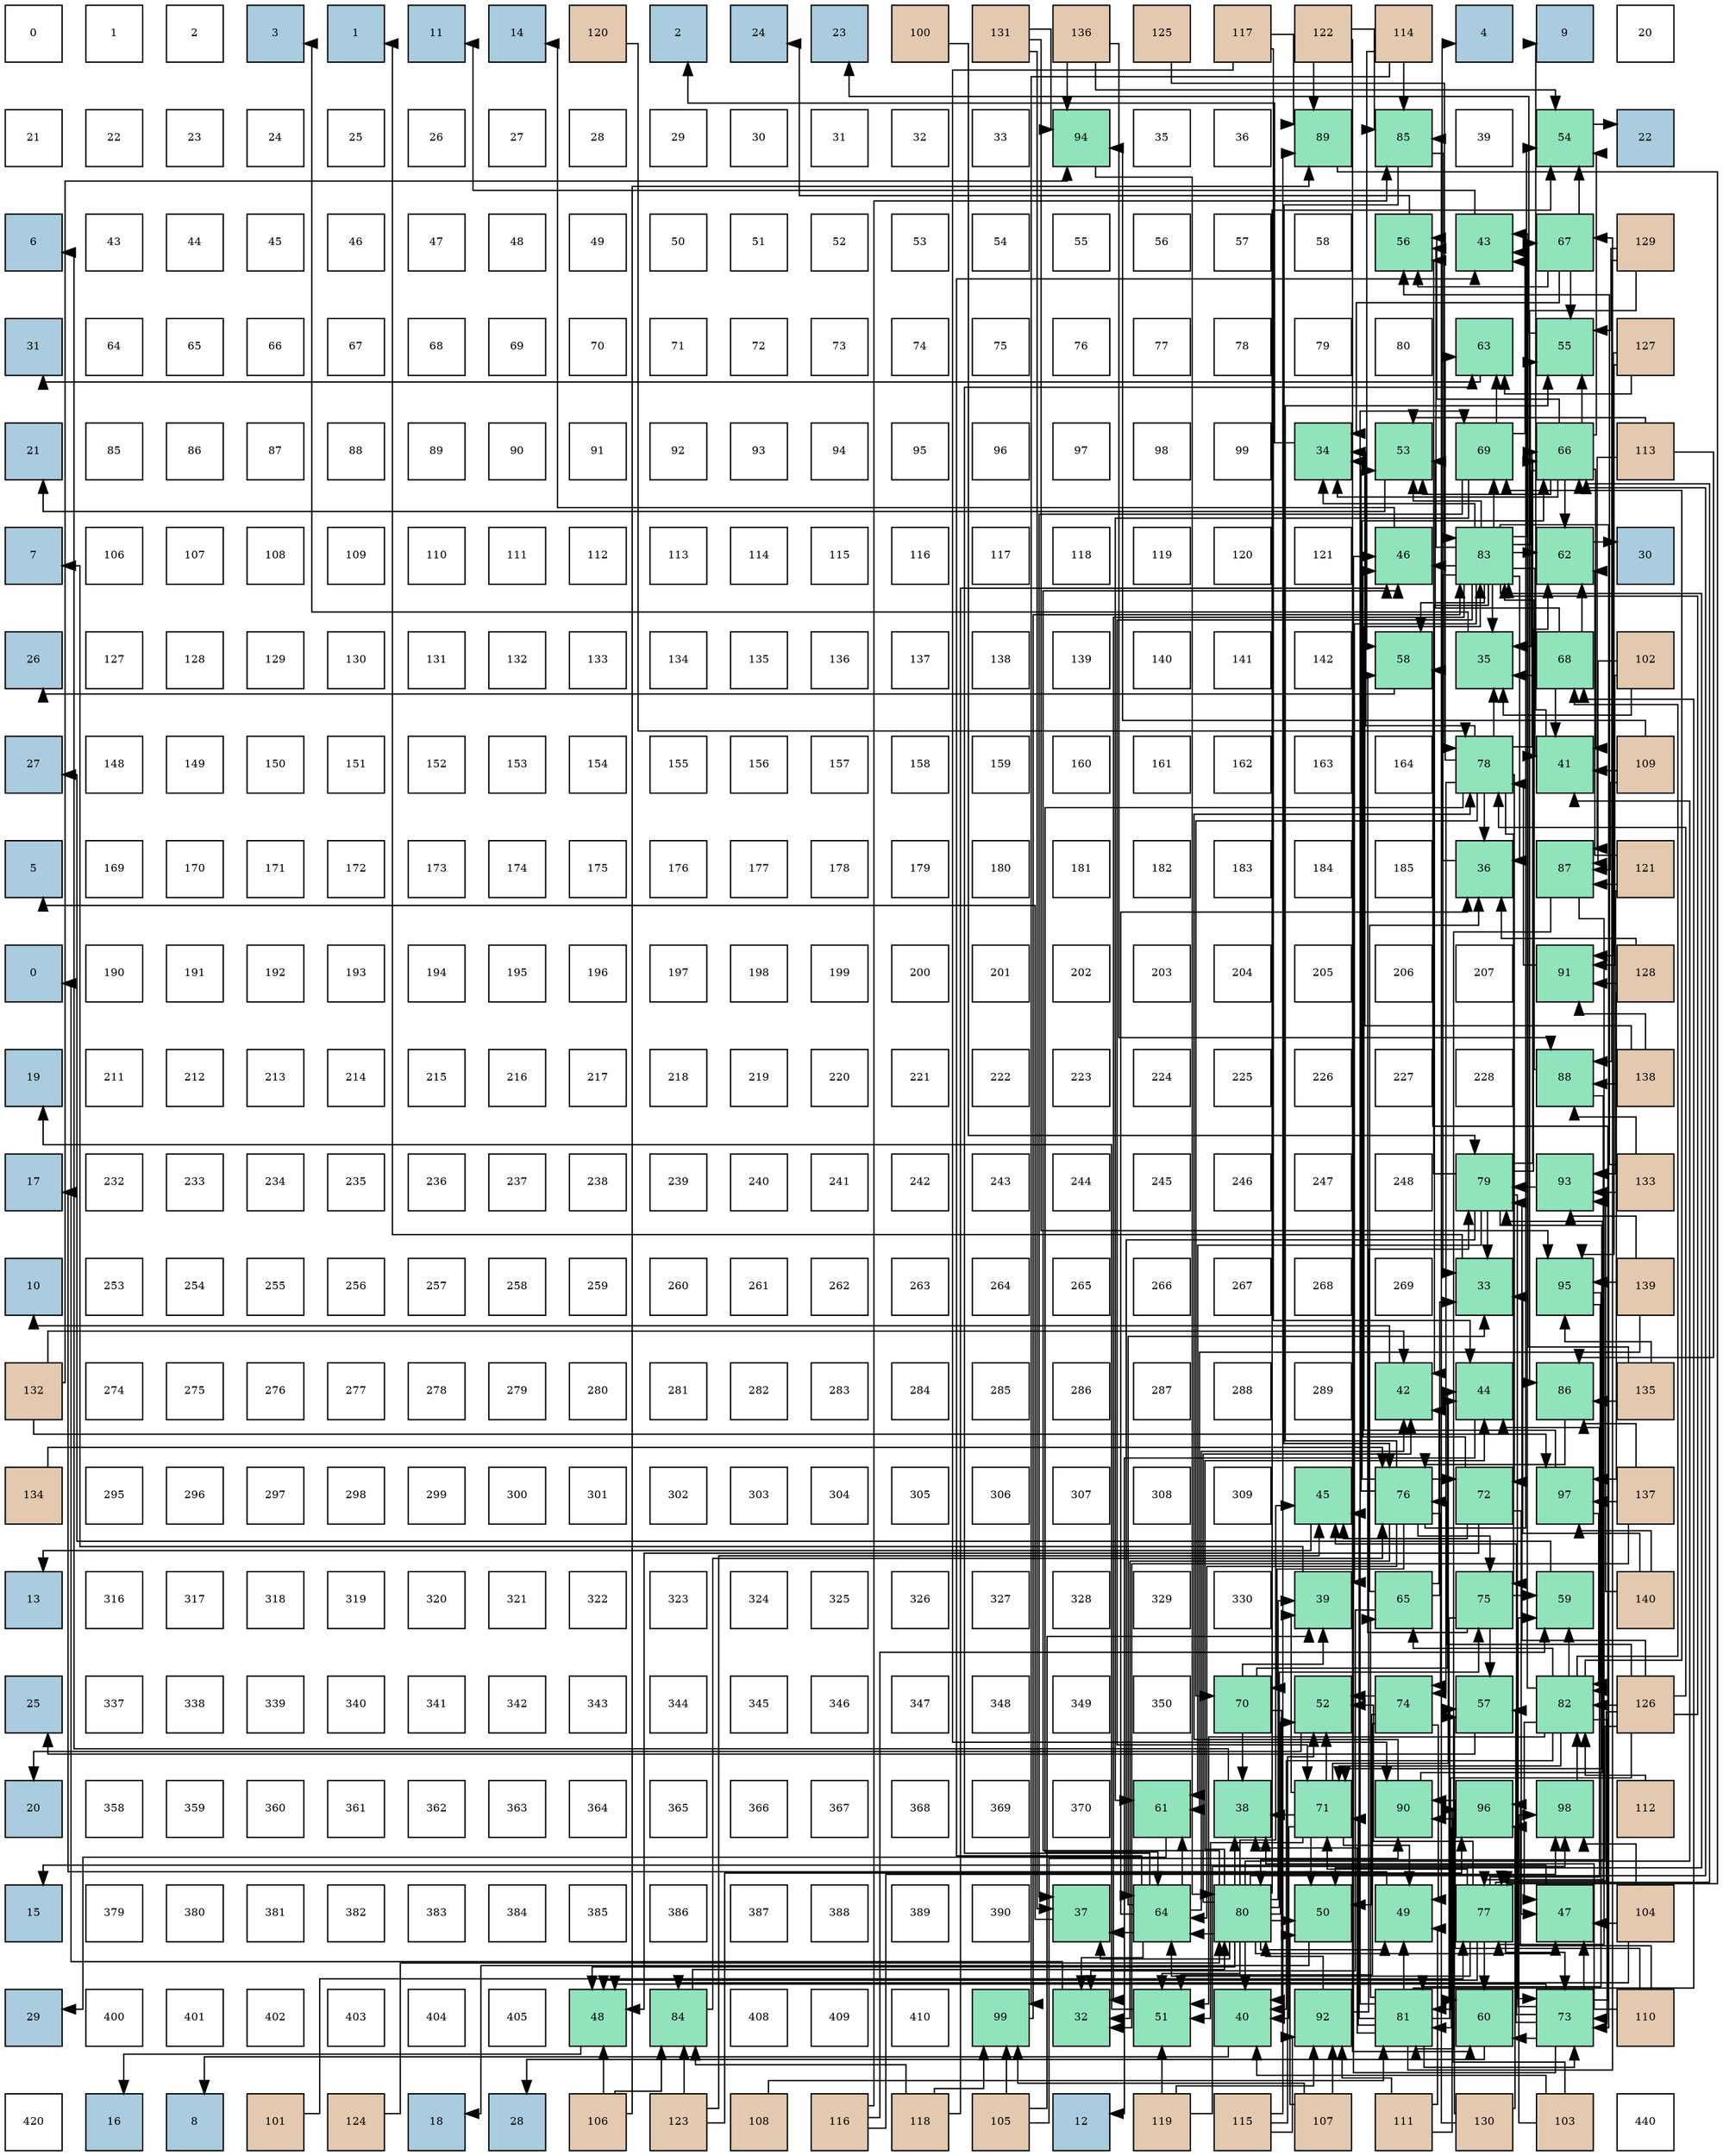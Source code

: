 digraph layout{
 rankdir=TB;
 splines=ortho;
 node [style=filled shape=square fixedsize=true width=0.6];
0[label="0", fontsize=8, fillcolor="#ffffff"];
1[label="1", fontsize=8, fillcolor="#ffffff"];
2[label="2", fontsize=8, fillcolor="#ffffff"];
3[label="3", fontsize=8, fillcolor="#a9ccde"];
4[label="1", fontsize=8, fillcolor="#a9ccde"];
5[label="11", fontsize=8, fillcolor="#a9ccde"];
6[label="14", fontsize=8, fillcolor="#a9ccde"];
7[label="120", fontsize=8, fillcolor="#e3c9af"];
8[label="2", fontsize=8, fillcolor="#a9ccde"];
9[label="24", fontsize=8, fillcolor="#a9ccde"];
10[label="23", fontsize=8, fillcolor="#a9ccde"];
11[label="100", fontsize=8, fillcolor="#e3c9af"];
12[label="131", fontsize=8, fillcolor="#e3c9af"];
13[label="136", fontsize=8, fillcolor="#e3c9af"];
14[label="125", fontsize=8, fillcolor="#e3c9af"];
15[label="117", fontsize=8, fillcolor="#e3c9af"];
16[label="122", fontsize=8, fillcolor="#e3c9af"];
17[label="114", fontsize=8, fillcolor="#e3c9af"];
18[label="4", fontsize=8, fillcolor="#a9ccde"];
19[label="9", fontsize=8, fillcolor="#a9ccde"];
20[label="20", fontsize=8, fillcolor="#ffffff"];
21[label="21", fontsize=8, fillcolor="#ffffff"];
22[label="22", fontsize=8, fillcolor="#ffffff"];
23[label="23", fontsize=8, fillcolor="#ffffff"];
24[label="24", fontsize=8, fillcolor="#ffffff"];
25[label="25", fontsize=8, fillcolor="#ffffff"];
26[label="26", fontsize=8, fillcolor="#ffffff"];
27[label="27", fontsize=8, fillcolor="#ffffff"];
28[label="28", fontsize=8, fillcolor="#ffffff"];
29[label="29", fontsize=8, fillcolor="#ffffff"];
30[label="30", fontsize=8, fillcolor="#ffffff"];
31[label="31", fontsize=8, fillcolor="#ffffff"];
32[label="32", fontsize=8, fillcolor="#ffffff"];
33[label="33", fontsize=8, fillcolor="#ffffff"];
34[label="94", fontsize=8, fillcolor="#91e3bb"];
35[label="35", fontsize=8, fillcolor="#ffffff"];
36[label="36", fontsize=8, fillcolor="#ffffff"];
37[label="89", fontsize=8, fillcolor="#91e3bb"];
38[label="85", fontsize=8, fillcolor="#91e3bb"];
39[label="39", fontsize=8, fillcolor="#ffffff"];
40[label="54", fontsize=8, fillcolor="#91e3bb"];
41[label="22", fontsize=8, fillcolor="#a9ccde"];
42[label="6", fontsize=8, fillcolor="#a9ccde"];
43[label="43", fontsize=8, fillcolor="#ffffff"];
44[label="44", fontsize=8, fillcolor="#ffffff"];
45[label="45", fontsize=8, fillcolor="#ffffff"];
46[label="46", fontsize=8, fillcolor="#ffffff"];
47[label="47", fontsize=8, fillcolor="#ffffff"];
48[label="48", fontsize=8, fillcolor="#ffffff"];
49[label="49", fontsize=8, fillcolor="#ffffff"];
50[label="50", fontsize=8, fillcolor="#ffffff"];
51[label="51", fontsize=8, fillcolor="#ffffff"];
52[label="52", fontsize=8, fillcolor="#ffffff"];
53[label="53", fontsize=8, fillcolor="#ffffff"];
54[label="54", fontsize=8, fillcolor="#ffffff"];
55[label="55", fontsize=8, fillcolor="#ffffff"];
56[label="56", fontsize=8, fillcolor="#ffffff"];
57[label="57", fontsize=8, fillcolor="#ffffff"];
58[label="58", fontsize=8, fillcolor="#ffffff"];
59[label="56", fontsize=8, fillcolor="#91e3bb"];
60[label="43", fontsize=8, fillcolor="#91e3bb"];
61[label="67", fontsize=8, fillcolor="#91e3bb"];
62[label="129", fontsize=8, fillcolor="#e3c9af"];
63[label="31", fontsize=8, fillcolor="#a9ccde"];
64[label="64", fontsize=8, fillcolor="#ffffff"];
65[label="65", fontsize=8, fillcolor="#ffffff"];
66[label="66", fontsize=8, fillcolor="#ffffff"];
67[label="67", fontsize=8, fillcolor="#ffffff"];
68[label="68", fontsize=8, fillcolor="#ffffff"];
69[label="69", fontsize=8, fillcolor="#ffffff"];
70[label="70", fontsize=8, fillcolor="#ffffff"];
71[label="71", fontsize=8, fillcolor="#ffffff"];
72[label="72", fontsize=8, fillcolor="#ffffff"];
73[label="73", fontsize=8, fillcolor="#ffffff"];
74[label="74", fontsize=8, fillcolor="#ffffff"];
75[label="75", fontsize=8, fillcolor="#ffffff"];
76[label="76", fontsize=8, fillcolor="#ffffff"];
77[label="77", fontsize=8, fillcolor="#ffffff"];
78[label="78", fontsize=8, fillcolor="#ffffff"];
79[label="79", fontsize=8, fillcolor="#ffffff"];
80[label="80", fontsize=8, fillcolor="#ffffff"];
81[label="63", fontsize=8, fillcolor="#91e3bb"];
82[label="55", fontsize=8, fillcolor="#91e3bb"];
83[label="127", fontsize=8, fillcolor="#e3c9af"];
84[label="21", fontsize=8, fillcolor="#a9ccde"];
85[label="85", fontsize=8, fillcolor="#ffffff"];
86[label="86", fontsize=8, fillcolor="#ffffff"];
87[label="87", fontsize=8, fillcolor="#ffffff"];
88[label="88", fontsize=8, fillcolor="#ffffff"];
89[label="89", fontsize=8, fillcolor="#ffffff"];
90[label="90", fontsize=8, fillcolor="#ffffff"];
91[label="91", fontsize=8, fillcolor="#ffffff"];
92[label="92", fontsize=8, fillcolor="#ffffff"];
93[label="93", fontsize=8, fillcolor="#ffffff"];
94[label="94", fontsize=8, fillcolor="#ffffff"];
95[label="95", fontsize=8, fillcolor="#ffffff"];
96[label="96", fontsize=8, fillcolor="#ffffff"];
97[label="97", fontsize=8, fillcolor="#ffffff"];
98[label="98", fontsize=8, fillcolor="#ffffff"];
99[label="99", fontsize=8, fillcolor="#ffffff"];
100[label="34", fontsize=8, fillcolor="#91e3bb"];
101[label="53", fontsize=8, fillcolor="#91e3bb"];
102[label="69", fontsize=8, fillcolor="#91e3bb"];
103[label="66", fontsize=8, fillcolor="#91e3bb"];
104[label="113", fontsize=8, fillcolor="#e3c9af"];
105[label="7", fontsize=8, fillcolor="#a9ccde"];
106[label="106", fontsize=8, fillcolor="#ffffff"];
107[label="107", fontsize=8, fillcolor="#ffffff"];
108[label="108", fontsize=8, fillcolor="#ffffff"];
109[label="109", fontsize=8, fillcolor="#ffffff"];
110[label="110", fontsize=8, fillcolor="#ffffff"];
111[label="111", fontsize=8, fillcolor="#ffffff"];
112[label="112", fontsize=8, fillcolor="#ffffff"];
113[label="113", fontsize=8, fillcolor="#ffffff"];
114[label="114", fontsize=8, fillcolor="#ffffff"];
115[label="115", fontsize=8, fillcolor="#ffffff"];
116[label="116", fontsize=8, fillcolor="#ffffff"];
117[label="117", fontsize=8, fillcolor="#ffffff"];
118[label="118", fontsize=8, fillcolor="#ffffff"];
119[label="119", fontsize=8, fillcolor="#ffffff"];
120[label="120", fontsize=8, fillcolor="#ffffff"];
121[label="121", fontsize=8, fillcolor="#ffffff"];
122[label="46", fontsize=8, fillcolor="#91e3bb"];
123[label="83", fontsize=8, fillcolor="#91e3bb"];
124[label="62", fontsize=8, fillcolor="#91e3bb"];
125[label="30", fontsize=8, fillcolor="#a9ccde"];
126[label="26", fontsize=8, fillcolor="#a9ccde"];
127[label="127", fontsize=8, fillcolor="#ffffff"];
128[label="128", fontsize=8, fillcolor="#ffffff"];
129[label="129", fontsize=8, fillcolor="#ffffff"];
130[label="130", fontsize=8, fillcolor="#ffffff"];
131[label="131", fontsize=8, fillcolor="#ffffff"];
132[label="132", fontsize=8, fillcolor="#ffffff"];
133[label="133", fontsize=8, fillcolor="#ffffff"];
134[label="134", fontsize=8, fillcolor="#ffffff"];
135[label="135", fontsize=8, fillcolor="#ffffff"];
136[label="136", fontsize=8, fillcolor="#ffffff"];
137[label="137", fontsize=8, fillcolor="#ffffff"];
138[label="138", fontsize=8, fillcolor="#ffffff"];
139[label="139", fontsize=8, fillcolor="#ffffff"];
140[label="140", fontsize=8, fillcolor="#ffffff"];
141[label="141", fontsize=8, fillcolor="#ffffff"];
142[label="142", fontsize=8, fillcolor="#ffffff"];
143[label="58", fontsize=8, fillcolor="#91e3bb"];
144[label="35", fontsize=8, fillcolor="#91e3bb"];
145[label="68", fontsize=8, fillcolor="#91e3bb"];
146[label="102", fontsize=8, fillcolor="#e3c9af"];
147[label="27", fontsize=8, fillcolor="#a9ccde"];
148[label="148", fontsize=8, fillcolor="#ffffff"];
149[label="149", fontsize=8, fillcolor="#ffffff"];
150[label="150", fontsize=8, fillcolor="#ffffff"];
151[label="151", fontsize=8, fillcolor="#ffffff"];
152[label="152", fontsize=8, fillcolor="#ffffff"];
153[label="153", fontsize=8, fillcolor="#ffffff"];
154[label="154", fontsize=8, fillcolor="#ffffff"];
155[label="155", fontsize=8, fillcolor="#ffffff"];
156[label="156", fontsize=8, fillcolor="#ffffff"];
157[label="157", fontsize=8, fillcolor="#ffffff"];
158[label="158", fontsize=8, fillcolor="#ffffff"];
159[label="159", fontsize=8, fillcolor="#ffffff"];
160[label="160", fontsize=8, fillcolor="#ffffff"];
161[label="161", fontsize=8, fillcolor="#ffffff"];
162[label="162", fontsize=8, fillcolor="#ffffff"];
163[label="163", fontsize=8, fillcolor="#ffffff"];
164[label="164", fontsize=8, fillcolor="#ffffff"];
165[label="78", fontsize=8, fillcolor="#91e3bb"];
166[label="41", fontsize=8, fillcolor="#91e3bb"];
167[label="109", fontsize=8, fillcolor="#e3c9af"];
168[label="5", fontsize=8, fillcolor="#a9ccde"];
169[label="169", fontsize=8, fillcolor="#ffffff"];
170[label="170", fontsize=8, fillcolor="#ffffff"];
171[label="171", fontsize=8, fillcolor="#ffffff"];
172[label="172", fontsize=8, fillcolor="#ffffff"];
173[label="173", fontsize=8, fillcolor="#ffffff"];
174[label="174", fontsize=8, fillcolor="#ffffff"];
175[label="175", fontsize=8, fillcolor="#ffffff"];
176[label="176", fontsize=8, fillcolor="#ffffff"];
177[label="177", fontsize=8, fillcolor="#ffffff"];
178[label="178", fontsize=8, fillcolor="#ffffff"];
179[label="179", fontsize=8, fillcolor="#ffffff"];
180[label="180", fontsize=8, fillcolor="#ffffff"];
181[label="181", fontsize=8, fillcolor="#ffffff"];
182[label="182", fontsize=8, fillcolor="#ffffff"];
183[label="183", fontsize=8, fillcolor="#ffffff"];
184[label="184", fontsize=8, fillcolor="#ffffff"];
185[label="185", fontsize=8, fillcolor="#ffffff"];
186[label="36", fontsize=8, fillcolor="#91e3bb"];
187[label="87", fontsize=8, fillcolor="#91e3bb"];
188[label="121", fontsize=8, fillcolor="#e3c9af"];
189[label="0", fontsize=8, fillcolor="#a9ccde"];
190[label="190", fontsize=8, fillcolor="#ffffff"];
191[label="191", fontsize=8, fillcolor="#ffffff"];
192[label="192", fontsize=8, fillcolor="#ffffff"];
193[label="193", fontsize=8, fillcolor="#ffffff"];
194[label="194", fontsize=8, fillcolor="#ffffff"];
195[label="195", fontsize=8, fillcolor="#ffffff"];
196[label="196", fontsize=8, fillcolor="#ffffff"];
197[label="197", fontsize=8, fillcolor="#ffffff"];
198[label="198", fontsize=8, fillcolor="#ffffff"];
199[label="199", fontsize=8, fillcolor="#ffffff"];
200[label="200", fontsize=8, fillcolor="#ffffff"];
201[label="201", fontsize=8, fillcolor="#ffffff"];
202[label="202", fontsize=8, fillcolor="#ffffff"];
203[label="203", fontsize=8, fillcolor="#ffffff"];
204[label="204", fontsize=8, fillcolor="#ffffff"];
205[label="205", fontsize=8, fillcolor="#ffffff"];
206[label="206", fontsize=8, fillcolor="#ffffff"];
207[label="207", fontsize=8, fillcolor="#ffffff"];
208[label="91", fontsize=8, fillcolor="#91e3bb"];
209[label="128", fontsize=8, fillcolor="#e3c9af"];
210[label="19", fontsize=8, fillcolor="#a9ccde"];
211[label="211", fontsize=8, fillcolor="#ffffff"];
212[label="212", fontsize=8, fillcolor="#ffffff"];
213[label="213", fontsize=8, fillcolor="#ffffff"];
214[label="214", fontsize=8, fillcolor="#ffffff"];
215[label="215", fontsize=8, fillcolor="#ffffff"];
216[label="216", fontsize=8, fillcolor="#ffffff"];
217[label="217", fontsize=8, fillcolor="#ffffff"];
218[label="218", fontsize=8, fillcolor="#ffffff"];
219[label="219", fontsize=8, fillcolor="#ffffff"];
220[label="220", fontsize=8, fillcolor="#ffffff"];
221[label="221", fontsize=8, fillcolor="#ffffff"];
222[label="222", fontsize=8, fillcolor="#ffffff"];
223[label="223", fontsize=8, fillcolor="#ffffff"];
224[label="224", fontsize=8, fillcolor="#ffffff"];
225[label="225", fontsize=8, fillcolor="#ffffff"];
226[label="226", fontsize=8, fillcolor="#ffffff"];
227[label="227", fontsize=8, fillcolor="#ffffff"];
228[label="228", fontsize=8, fillcolor="#ffffff"];
229[label="88", fontsize=8, fillcolor="#91e3bb"];
230[label="138", fontsize=8, fillcolor="#e3c9af"];
231[label="17", fontsize=8, fillcolor="#a9ccde"];
232[label="232", fontsize=8, fillcolor="#ffffff"];
233[label="233", fontsize=8, fillcolor="#ffffff"];
234[label="234", fontsize=8, fillcolor="#ffffff"];
235[label="235", fontsize=8, fillcolor="#ffffff"];
236[label="236", fontsize=8, fillcolor="#ffffff"];
237[label="237", fontsize=8, fillcolor="#ffffff"];
238[label="238", fontsize=8, fillcolor="#ffffff"];
239[label="239", fontsize=8, fillcolor="#ffffff"];
240[label="240", fontsize=8, fillcolor="#ffffff"];
241[label="241", fontsize=8, fillcolor="#ffffff"];
242[label="242", fontsize=8, fillcolor="#ffffff"];
243[label="243", fontsize=8, fillcolor="#ffffff"];
244[label="244", fontsize=8, fillcolor="#ffffff"];
245[label="245", fontsize=8, fillcolor="#ffffff"];
246[label="246", fontsize=8, fillcolor="#ffffff"];
247[label="247", fontsize=8, fillcolor="#ffffff"];
248[label="248", fontsize=8, fillcolor="#ffffff"];
249[label="79", fontsize=8, fillcolor="#91e3bb"];
250[label="93", fontsize=8, fillcolor="#91e3bb"];
251[label="133", fontsize=8, fillcolor="#e3c9af"];
252[label="10", fontsize=8, fillcolor="#a9ccde"];
253[label="253", fontsize=8, fillcolor="#ffffff"];
254[label="254", fontsize=8, fillcolor="#ffffff"];
255[label="255", fontsize=8, fillcolor="#ffffff"];
256[label="256", fontsize=8, fillcolor="#ffffff"];
257[label="257", fontsize=8, fillcolor="#ffffff"];
258[label="258", fontsize=8, fillcolor="#ffffff"];
259[label="259", fontsize=8, fillcolor="#ffffff"];
260[label="260", fontsize=8, fillcolor="#ffffff"];
261[label="261", fontsize=8, fillcolor="#ffffff"];
262[label="262", fontsize=8, fillcolor="#ffffff"];
263[label="263", fontsize=8, fillcolor="#ffffff"];
264[label="264", fontsize=8, fillcolor="#ffffff"];
265[label="265", fontsize=8, fillcolor="#ffffff"];
266[label="266", fontsize=8, fillcolor="#ffffff"];
267[label="267", fontsize=8, fillcolor="#ffffff"];
268[label="268", fontsize=8, fillcolor="#ffffff"];
269[label="269", fontsize=8, fillcolor="#ffffff"];
270[label="33", fontsize=8, fillcolor="#91e3bb"];
271[label="95", fontsize=8, fillcolor="#91e3bb"];
272[label="139", fontsize=8, fillcolor="#e3c9af"];
273[label="132", fontsize=8, fillcolor="#e3c9af"];
274[label="274", fontsize=8, fillcolor="#ffffff"];
275[label="275", fontsize=8, fillcolor="#ffffff"];
276[label="276", fontsize=8, fillcolor="#ffffff"];
277[label="277", fontsize=8, fillcolor="#ffffff"];
278[label="278", fontsize=8, fillcolor="#ffffff"];
279[label="279", fontsize=8, fillcolor="#ffffff"];
280[label="280", fontsize=8, fillcolor="#ffffff"];
281[label="281", fontsize=8, fillcolor="#ffffff"];
282[label="282", fontsize=8, fillcolor="#ffffff"];
283[label="283", fontsize=8, fillcolor="#ffffff"];
284[label="284", fontsize=8, fillcolor="#ffffff"];
285[label="285", fontsize=8, fillcolor="#ffffff"];
286[label="286", fontsize=8, fillcolor="#ffffff"];
287[label="287", fontsize=8, fillcolor="#ffffff"];
288[label="288", fontsize=8, fillcolor="#ffffff"];
289[label="289", fontsize=8, fillcolor="#ffffff"];
290[label="42", fontsize=8, fillcolor="#91e3bb"];
291[label="44", fontsize=8, fillcolor="#91e3bb"];
292[label="86", fontsize=8, fillcolor="#91e3bb"];
293[label="135", fontsize=8, fillcolor="#e3c9af"];
294[label="134", fontsize=8, fillcolor="#e3c9af"];
295[label="295", fontsize=8, fillcolor="#ffffff"];
296[label="296", fontsize=8, fillcolor="#ffffff"];
297[label="297", fontsize=8, fillcolor="#ffffff"];
298[label="298", fontsize=8, fillcolor="#ffffff"];
299[label="299", fontsize=8, fillcolor="#ffffff"];
300[label="300", fontsize=8, fillcolor="#ffffff"];
301[label="301", fontsize=8, fillcolor="#ffffff"];
302[label="302", fontsize=8, fillcolor="#ffffff"];
303[label="303", fontsize=8, fillcolor="#ffffff"];
304[label="304", fontsize=8, fillcolor="#ffffff"];
305[label="305", fontsize=8, fillcolor="#ffffff"];
306[label="306", fontsize=8, fillcolor="#ffffff"];
307[label="307", fontsize=8, fillcolor="#ffffff"];
308[label="308", fontsize=8, fillcolor="#ffffff"];
309[label="309", fontsize=8, fillcolor="#ffffff"];
310[label="45", fontsize=8, fillcolor="#91e3bb"];
311[label="76", fontsize=8, fillcolor="#91e3bb"];
312[label="72", fontsize=8, fillcolor="#91e3bb"];
313[label="97", fontsize=8, fillcolor="#91e3bb"];
314[label="137", fontsize=8, fillcolor="#e3c9af"];
315[label="13", fontsize=8, fillcolor="#a9ccde"];
316[label="316", fontsize=8, fillcolor="#ffffff"];
317[label="317", fontsize=8, fillcolor="#ffffff"];
318[label="318", fontsize=8, fillcolor="#ffffff"];
319[label="319", fontsize=8, fillcolor="#ffffff"];
320[label="320", fontsize=8, fillcolor="#ffffff"];
321[label="321", fontsize=8, fillcolor="#ffffff"];
322[label="322", fontsize=8, fillcolor="#ffffff"];
323[label="323", fontsize=8, fillcolor="#ffffff"];
324[label="324", fontsize=8, fillcolor="#ffffff"];
325[label="325", fontsize=8, fillcolor="#ffffff"];
326[label="326", fontsize=8, fillcolor="#ffffff"];
327[label="327", fontsize=8, fillcolor="#ffffff"];
328[label="328", fontsize=8, fillcolor="#ffffff"];
329[label="329", fontsize=8, fillcolor="#ffffff"];
330[label="330", fontsize=8, fillcolor="#ffffff"];
331[label="39", fontsize=8, fillcolor="#91e3bb"];
332[label="65", fontsize=8, fillcolor="#91e3bb"];
333[label="75", fontsize=8, fillcolor="#91e3bb"];
334[label="59", fontsize=8, fillcolor="#91e3bb"];
335[label="140", fontsize=8, fillcolor="#e3c9af"];
336[label="25", fontsize=8, fillcolor="#a9ccde"];
337[label="337", fontsize=8, fillcolor="#ffffff"];
338[label="338", fontsize=8, fillcolor="#ffffff"];
339[label="339", fontsize=8, fillcolor="#ffffff"];
340[label="340", fontsize=8, fillcolor="#ffffff"];
341[label="341", fontsize=8, fillcolor="#ffffff"];
342[label="342", fontsize=8, fillcolor="#ffffff"];
343[label="343", fontsize=8, fillcolor="#ffffff"];
344[label="344", fontsize=8, fillcolor="#ffffff"];
345[label="345", fontsize=8, fillcolor="#ffffff"];
346[label="346", fontsize=8, fillcolor="#ffffff"];
347[label="347", fontsize=8, fillcolor="#ffffff"];
348[label="348", fontsize=8, fillcolor="#ffffff"];
349[label="349", fontsize=8, fillcolor="#ffffff"];
350[label="350", fontsize=8, fillcolor="#ffffff"];
351[label="70", fontsize=8, fillcolor="#91e3bb"];
352[label="52", fontsize=8, fillcolor="#91e3bb"];
353[label="74", fontsize=8, fillcolor="#91e3bb"];
354[label="57", fontsize=8, fillcolor="#91e3bb"];
355[label="82", fontsize=8, fillcolor="#91e3bb"];
356[label="126", fontsize=8, fillcolor="#e3c9af"];
357[label="20", fontsize=8, fillcolor="#a9ccde"];
358[label="358", fontsize=8, fillcolor="#ffffff"];
359[label="359", fontsize=8, fillcolor="#ffffff"];
360[label="360", fontsize=8, fillcolor="#ffffff"];
361[label="361", fontsize=8, fillcolor="#ffffff"];
362[label="362", fontsize=8, fillcolor="#ffffff"];
363[label="363", fontsize=8, fillcolor="#ffffff"];
364[label="364", fontsize=8, fillcolor="#ffffff"];
365[label="365", fontsize=8, fillcolor="#ffffff"];
366[label="366", fontsize=8, fillcolor="#ffffff"];
367[label="367", fontsize=8, fillcolor="#ffffff"];
368[label="368", fontsize=8, fillcolor="#ffffff"];
369[label="369", fontsize=8, fillcolor="#ffffff"];
370[label="370", fontsize=8, fillcolor="#ffffff"];
371[label="61", fontsize=8, fillcolor="#91e3bb"];
372[label="38", fontsize=8, fillcolor="#91e3bb"];
373[label="71", fontsize=8, fillcolor="#91e3bb"];
374[label="90", fontsize=8, fillcolor="#91e3bb"];
375[label="96", fontsize=8, fillcolor="#91e3bb"];
376[label="98", fontsize=8, fillcolor="#91e3bb"];
377[label="112", fontsize=8, fillcolor="#e3c9af"];
378[label="15", fontsize=8, fillcolor="#a9ccde"];
379[label="379", fontsize=8, fillcolor="#ffffff"];
380[label="380", fontsize=8, fillcolor="#ffffff"];
381[label="381", fontsize=8, fillcolor="#ffffff"];
382[label="382", fontsize=8, fillcolor="#ffffff"];
383[label="383", fontsize=8, fillcolor="#ffffff"];
384[label="384", fontsize=8, fillcolor="#ffffff"];
385[label="385", fontsize=8, fillcolor="#ffffff"];
386[label="386", fontsize=8, fillcolor="#ffffff"];
387[label="387", fontsize=8, fillcolor="#ffffff"];
388[label="388", fontsize=8, fillcolor="#ffffff"];
389[label="389", fontsize=8, fillcolor="#ffffff"];
390[label="390", fontsize=8, fillcolor="#ffffff"];
391[label="37", fontsize=8, fillcolor="#91e3bb"];
392[label="64", fontsize=8, fillcolor="#91e3bb"];
393[label="80", fontsize=8, fillcolor="#91e3bb"];
394[label="50", fontsize=8, fillcolor="#91e3bb"];
395[label="49", fontsize=8, fillcolor="#91e3bb"];
396[label="77", fontsize=8, fillcolor="#91e3bb"];
397[label="47", fontsize=8, fillcolor="#91e3bb"];
398[label="104", fontsize=8, fillcolor="#e3c9af"];
399[label="29", fontsize=8, fillcolor="#a9ccde"];
400[label="400", fontsize=8, fillcolor="#ffffff"];
401[label="401", fontsize=8, fillcolor="#ffffff"];
402[label="402", fontsize=8, fillcolor="#ffffff"];
403[label="403", fontsize=8, fillcolor="#ffffff"];
404[label="404", fontsize=8, fillcolor="#ffffff"];
405[label="405", fontsize=8, fillcolor="#ffffff"];
406[label="48", fontsize=8, fillcolor="#91e3bb"];
407[label="84", fontsize=8, fillcolor="#91e3bb"];
408[label="408", fontsize=8, fillcolor="#ffffff"];
409[label="409", fontsize=8, fillcolor="#ffffff"];
410[label="410", fontsize=8, fillcolor="#ffffff"];
411[label="99", fontsize=8, fillcolor="#91e3bb"];
412[label="32", fontsize=8, fillcolor="#91e3bb"];
413[label="51", fontsize=8, fillcolor="#91e3bb"];
414[label="40", fontsize=8, fillcolor="#91e3bb"];
415[label="92", fontsize=8, fillcolor="#91e3bb"];
416[label="81", fontsize=8, fillcolor="#91e3bb"];
417[label="60", fontsize=8, fillcolor="#91e3bb"];
418[label="73", fontsize=8, fillcolor="#91e3bb"];
419[label="110", fontsize=8, fillcolor="#e3c9af"];
420[label="420", fontsize=8, fillcolor="#ffffff"];
421[label="16", fontsize=8, fillcolor="#a9ccde"];
422[label="8", fontsize=8, fillcolor="#a9ccde"];
423[label="101", fontsize=8, fillcolor="#e3c9af"];
424[label="124", fontsize=8, fillcolor="#e3c9af"];
425[label="18", fontsize=8, fillcolor="#a9ccde"];
426[label="28", fontsize=8, fillcolor="#a9ccde"];
427[label="106", fontsize=8, fillcolor="#e3c9af"];
428[label="123", fontsize=8, fillcolor="#e3c9af"];
429[label="108", fontsize=8, fillcolor="#e3c9af"];
430[label="116", fontsize=8, fillcolor="#e3c9af"];
431[label="118", fontsize=8, fillcolor="#e3c9af"];
432[label="105", fontsize=8, fillcolor="#e3c9af"];
433[label="12", fontsize=8, fillcolor="#a9ccde"];
434[label="119", fontsize=8, fillcolor="#e3c9af"];
435[label="115", fontsize=8, fillcolor="#e3c9af"];
436[label="107", fontsize=8, fillcolor="#e3c9af"];
437[label="111", fontsize=8, fillcolor="#e3c9af"];
438[label="130", fontsize=8, fillcolor="#e3c9af"];
439[label="103", fontsize=8, fillcolor="#e3c9af"];
440[label="440", fontsize=8, fillcolor="#ffffff"];
edge [constraint=false, style=vis];412 -> 189;
270 -> 4;
100 -> 8;
144 -> 3;
186 -> 18;
391 -> 168;
372 -> 42;
331 -> 105;
414 -> 422;
166 -> 19;
290 -> 252;
60 -> 5;
291 -> 433;
310 -> 315;
122 -> 6;
397 -> 378;
406 -> 421;
395 -> 231;
394 -> 425;
413 -> 210;
352 -> 357;
101 -> 84;
40 -> 41;
82 -> 10;
59 -> 9;
354 -> 336;
143 -> 126;
334 -> 147;
417 -> 426;
371 -> 399;
124 -> 125;
81 -> 63;
392 -> 412;
392 -> 270;
392 -> 186;
392 -> 391;
392 -> 290;
392 -> 60;
392 -> 371;
392 -> 81;
332 -> 412;
332 -> 270;
332 -> 186;
332 -> 290;
103 -> 100;
103 -> 144;
103 -> 166;
103 -> 101;
103 -> 40;
103 -> 82;
103 -> 59;
103 -> 124;
61 -> 100;
61 -> 40;
61 -> 82;
61 -> 59;
145 -> 144;
145 -> 166;
145 -> 101;
145 -> 124;
102 -> 391;
102 -> 60;
102 -> 371;
102 -> 81;
351 -> 372;
351 -> 331;
351 -> 414;
351 -> 291;
373 -> 372;
373 -> 331;
373 -> 414;
373 -> 291;
373 -> 395;
373 -> 394;
373 -> 413;
373 -> 352;
312 -> 310;
312 -> 122;
312 -> 397;
312 -> 406;
418 -> 310;
418 -> 122;
418 -> 397;
418 -> 406;
418 -> 354;
418 -> 143;
418 -> 334;
418 -> 417;
353 -> 395;
353 -> 394;
353 -> 413;
353 -> 352;
333 -> 354;
333 -> 143;
333 -> 334;
333 -> 417;
311 -> 412;
311 -> 60;
311 -> 101;
311 -> 82;
311 -> 392;
311 -> 103;
311 -> 351;
311 -> 312;
311 -> 353;
311 -> 333;
396 -> 291;
396 -> 406;
396 -> 352;
396 -> 417;
396 -> 392;
396 -> 103;
396 -> 373;
396 -> 418;
165 -> 100;
165 -> 144;
165 -> 186;
165 -> 81;
165 -> 392;
165 -> 103;
165 -> 351;
165 -> 312;
165 -> 353;
165 -> 333;
249 -> 270;
249 -> 59;
249 -> 371;
249 -> 124;
249 -> 392;
249 -> 103;
249 -> 373;
249 -> 418;
393 -> 391;
393 -> 372;
393 -> 331;
393 -> 414;
393 -> 166;
393 -> 290;
393 -> 291;
393 -> 310;
393 -> 122;
393 -> 397;
393 -> 406;
393 -> 395;
393 -> 394;
393 -> 413;
393 -> 352;
393 -> 40;
393 -> 392;
393 -> 103;
393 -> 333;
416 -> 372;
416 -> 310;
416 -> 395;
416 -> 354;
416 -> 332;
416 -> 61;
416 -> 145;
416 -> 102;
416 -> 373;
416 -> 418;
355 -> 414;
355 -> 397;
355 -> 413;
355 -> 334;
355 -> 332;
355 -> 61;
355 -> 145;
355 -> 102;
355 -> 373;
355 -> 418;
123 -> 412;
123 -> 270;
123 -> 100;
123 -> 144;
123 -> 186;
123 -> 331;
123 -> 166;
123 -> 290;
123 -> 122;
123 -> 394;
123 -> 101;
123 -> 40;
123 -> 82;
123 -> 59;
123 -> 143;
123 -> 124;
123 -> 102;
123 -> 373;
123 -> 418;
407 -> 311;
407 -> 393;
38 -> 311;
38 -> 165;
292 -> 311;
187 -> 396;
187 -> 416;
229 -> 396;
229 -> 123;
37 -> 396;
374 -> 165;
374 -> 249;
208 -> 165;
415 -> 249;
415 -> 393;
250 -> 249;
34 -> 393;
271 -> 416;
271 -> 355;
375 -> 416;
313 -> 355;
313 -> 123;
376 -> 355;
411 -> 123;
11 -> 249;
423 -> 396;
146 -> 144;
146 -> 187;
146 -> 208;
439 -> 414;
439 -> 374;
439 -> 376;
398 -> 397;
398 -> 407;
398 -> 376;
432 -> 331;
432 -> 374;
432 -> 411;
427 -> 406;
427 -> 407;
427 -> 37;
436 -> 394;
436 -> 415;
436 -> 411;
429 -> 416;
167 -> 166;
167 -> 187;
167 -> 34;
419 -> 372;
419 -> 374;
419 -> 375;
437 -> 395;
437 -> 415;
437 -> 375;
377 -> 355;
104 -> 101;
104 -> 292;
104 -> 187;
17 -> 143;
17 -> 38;
17 -> 411;
435 -> 352;
435 -> 37;
435 -> 415;
430 -> 334;
430 -> 38;
430 -> 376;
15 -> 291;
15 -> 37;
15 -> 374;
431 -> 122;
431 -> 407;
431 -> 411;
434 -> 413;
434 -> 415;
434 -> 376;
7 -> 165;
188 -> 124;
188 -> 187;
188 -> 250;
16 -> 417;
16 -> 38;
16 -> 37;
428 -> 310;
428 -> 407;
428 -> 375;
424 -> 393;
14 -> 123;
356 -> 311;
356 -> 396;
356 -> 165;
356 -> 249;
356 -> 393;
356 -> 416;
356 -> 355;
356 -> 123;
83 -> 81;
83 -> 208;
83 -> 271;
209 -> 186;
209 -> 208;
209 -> 313;
62 -> 82;
62 -> 292;
62 -> 229;
438 -> 354;
438 -> 38;
438 -> 375;
12 -> 391;
12 -> 34;
12 -> 271;
273 -> 290;
273 -> 34;
273 -> 313;
251 -> 59;
251 -> 229;
251 -> 250;
294 -> 311;
293 -> 60;
293 -> 292;
293 -> 271;
13 -> 40;
13 -> 229;
13 -> 34;
314 -> 412;
314 -> 292;
314 -> 313;
230 -> 100;
230 -> 229;
230 -> 208;
272 -> 371;
272 -> 250;
272 -> 271;
335 -> 270;
335 -> 250;
335 -> 313;
edge [constraint=true, style=invis];
0 -> 21 -> 42 -> 63 -> 84 -> 105 -> 126 -> 147 -> 168 -> 189 -> 210 -> 231 -> 252 -> 273 -> 294 -> 315 -> 336 -> 357 -> 378 -> 399 -> 420;
1 -> 22 -> 43 -> 64 -> 85 -> 106 -> 127 -> 148 -> 169 -> 190 -> 211 -> 232 -> 253 -> 274 -> 295 -> 316 -> 337 -> 358 -> 379 -> 400 -> 421;
2 -> 23 -> 44 -> 65 -> 86 -> 107 -> 128 -> 149 -> 170 -> 191 -> 212 -> 233 -> 254 -> 275 -> 296 -> 317 -> 338 -> 359 -> 380 -> 401 -> 422;
3 -> 24 -> 45 -> 66 -> 87 -> 108 -> 129 -> 150 -> 171 -> 192 -> 213 -> 234 -> 255 -> 276 -> 297 -> 318 -> 339 -> 360 -> 381 -> 402 -> 423;
4 -> 25 -> 46 -> 67 -> 88 -> 109 -> 130 -> 151 -> 172 -> 193 -> 214 -> 235 -> 256 -> 277 -> 298 -> 319 -> 340 -> 361 -> 382 -> 403 -> 424;
5 -> 26 -> 47 -> 68 -> 89 -> 110 -> 131 -> 152 -> 173 -> 194 -> 215 -> 236 -> 257 -> 278 -> 299 -> 320 -> 341 -> 362 -> 383 -> 404 -> 425;
6 -> 27 -> 48 -> 69 -> 90 -> 111 -> 132 -> 153 -> 174 -> 195 -> 216 -> 237 -> 258 -> 279 -> 300 -> 321 -> 342 -> 363 -> 384 -> 405 -> 426;
7 -> 28 -> 49 -> 70 -> 91 -> 112 -> 133 -> 154 -> 175 -> 196 -> 217 -> 238 -> 259 -> 280 -> 301 -> 322 -> 343 -> 364 -> 385 -> 406 -> 427;
8 -> 29 -> 50 -> 71 -> 92 -> 113 -> 134 -> 155 -> 176 -> 197 -> 218 -> 239 -> 260 -> 281 -> 302 -> 323 -> 344 -> 365 -> 386 -> 407 -> 428;
9 -> 30 -> 51 -> 72 -> 93 -> 114 -> 135 -> 156 -> 177 -> 198 -> 219 -> 240 -> 261 -> 282 -> 303 -> 324 -> 345 -> 366 -> 387 -> 408 -> 429;
10 -> 31 -> 52 -> 73 -> 94 -> 115 -> 136 -> 157 -> 178 -> 199 -> 220 -> 241 -> 262 -> 283 -> 304 -> 325 -> 346 -> 367 -> 388 -> 409 -> 430;
11 -> 32 -> 53 -> 74 -> 95 -> 116 -> 137 -> 158 -> 179 -> 200 -> 221 -> 242 -> 263 -> 284 -> 305 -> 326 -> 347 -> 368 -> 389 -> 410 -> 431;
12 -> 33 -> 54 -> 75 -> 96 -> 117 -> 138 -> 159 -> 180 -> 201 -> 222 -> 243 -> 264 -> 285 -> 306 -> 327 -> 348 -> 369 -> 390 -> 411 -> 432;
13 -> 34 -> 55 -> 76 -> 97 -> 118 -> 139 -> 160 -> 181 -> 202 -> 223 -> 244 -> 265 -> 286 -> 307 -> 328 -> 349 -> 370 -> 391 -> 412 -> 433;
14 -> 35 -> 56 -> 77 -> 98 -> 119 -> 140 -> 161 -> 182 -> 203 -> 224 -> 245 -> 266 -> 287 -> 308 -> 329 -> 350 -> 371 -> 392 -> 413 -> 434;
15 -> 36 -> 57 -> 78 -> 99 -> 120 -> 141 -> 162 -> 183 -> 204 -> 225 -> 246 -> 267 -> 288 -> 309 -> 330 -> 351 -> 372 -> 393 -> 414 -> 435;
16 -> 37 -> 58 -> 79 -> 100 -> 121 -> 142 -> 163 -> 184 -> 205 -> 226 -> 247 -> 268 -> 289 -> 310 -> 331 -> 352 -> 373 -> 394 -> 415 -> 436;
17 -> 38 -> 59 -> 80 -> 101 -> 122 -> 143 -> 164 -> 185 -> 206 -> 227 -> 248 -> 269 -> 290 -> 311 -> 332 -> 353 -> 374 -> 395 -> 416 -> 437;
18 -> 39 -> 60 -> 81 -> 102 -> 123 -> 144 -> 165 -> 186 -> 207 -> 228 -> 249 -> 270 -> 291 -> 312 -> 333 -> 354 -> 375 -> 396 -> 417 -> 438;
19 -> 40 -> 61 -> 82 -> 103 -> 124 -> 145 -> 166 -> 187 -> 208 -> 229 -> 250 -> 271 -> 292 -> 313 -> 334 -> 355 -> 376 -> 397 -> 418 -> 439;
20 -> 41 -> 62 -> 83 -> 104 -> 125 -> 146 -> 167 -> 188 -> 209 -> 230 -> 251 -> 272 -> 293 -> 314 -> 335 -> 356 -> 377 -> 398 -> 419 -> 440;
rank = same {0 -> 1 -> 2 -> 3 -> 4 -> 5 -> 6 -> 7 -> 8 -> 9 -> 10 -> 11 -> 12 -> 13 -> 14 -> 15 -> 16 -> 17 -> 18 -> 19 -> 20};
rank = same {21 -> 22 -> 23 -> 24 -> 25 -> 26 -> 27 -> 28 -> 29 -> 30 -> 31 -> 32 -> 33 -> 34 -> 35 -> 36 -> 37 -> 38 -> 39 -> 40 -> 41};
rank = same {42 -> 43 -> 44 -> 45 -> 46 -> 47 -> 48 -> 49 -> 50 -> 51 -> 52 -> 53 -> 54 -> 55 -> 56 -> 57 -> 58 -> 59 -> 60 -> 61 -> 62};
rank = same {63 -> 64 -> 65 -> 66 -> 67 -> 68 -> 69 -> 70 -> 71 -> 72 -> 73 -> 74 -> 75 -> 76 -> 77 -> 78 -> 79 -> 80 -> 81 -> 82 -> 83};
rank = same {84 -> 85 -> 86 -> 87 -> 88 -> 89 -> 90 -> 91 -> 92 -> 93 -> 94 -> 95 -> 96 -> 97 -> 98 -> 99 -> 100 -> 101 -> 102 -> 103 -> 104};
rank = same {105 -> 106 -> 107 -> 108 -> 109 -> 110 -> 111 -> 112 -> 113 -> 114 -> 115 -> 116 -> 117 -> 118 -> 119 -> 120 -> 121 -> 122 -> 123 -> 124 -> 125};
rank = same {126 -> 127 -> 128 -> 129 -> 130 -> 131 -> 132 -> 133 -> 134 -> 135 -> 136 -> 137 -> 138 -> 139 -> 140 -> 141 -> 142 -> 143 -> 144 -> 145 -> 146};
rank = same {147 -> 148 -> 149 -> 150 -> 151 -> 152 -> 153 -> 154 -> 155 -> 156 -> 157 -> 158 -> 159 -> 160 -> 161 -> 162 -> 163 -> 164 -> 165 -> 166 -> 167};
rank = same {168 -> 169 -> 170 -> 171 -> 172 -> 173 -> 174 -> 175 -> 176 -> 177 -> 178 -> 179 -> 180 -> 181 -> 182 -> 183 -> 184 -> 185 -> 186 -> 187 -> 188};
rank = same {189 -> 190 -> 191 -> 192 -> 193 -> 194 -> 195 -> 196 -> 197 -> 198 -> 199 -> 200 -> 201 -> 202 -> 203 -> 204 -> 205 -> 206 -> 207 -> 208 -> 209};
rank = same {210 -> 211 -> 212 -> 213 -> 214 -> 215 -> 216 -> 217 -> 218 -> 219 -> 220 -> 221 -> 222 -> 223 -> 224 -> 225 -> 226 -> 227 -> 228 -> 229 -> 230};
rank = same {231 -> 232 -> 233 -> 234 -> 235 -> 236 -> 237 -> 238 -> 239 -> 240 -> 241 -> 242 -> 243 -> 244 -> 245 -> 246 -> 247 -> 248 -> 249 -> 250 -> 251};
rank = same {252 -> 253 -> 254 -> 255 -> 256 -> 257 -> 258 -> 259 -> 260 -> 261 -> 262 -> 263 -> 264 -> 265 -> 266 -> 267 -> 268 -> 269 -> 270 -> 271 -> 272};
rank = same {273 -> 274 -> 275 -> 276 -> 277 -> 278 -> 279 -> 280 -> 281 -> 282 -> 283 -> 284 -> 285 -> 286 -> 287 -> 288 -> 289 -> 290 -> 291 -> 292 -> 293};
rank = same {294 -> 295 -> 296 -> 297 -> 298 -> 299 -> 300 -> 301 -> 302 -> 303 -> 304 -> 305 -> 306 -> 307 -> 308 -> 309 -> 310 -> 311 -> 312 -> 313 -> 314};
rank = same {315 -> 316 -> 317 -> 318 -> 319 -> 320 -> 321 -> 322 -> 323 -> 324 -> 325 -> 326 -> 327 -> 328 -> 329 -> 330 -> 331 -> 332 -> 333 -> 334 -> 335};
rank = same {336 -> 337 -> 338 -> 339 -> 340 -> 341 -> 342 -> 343 -> 344 -> 345 -> 346 -> 347 -> 348 -> 349 -> 350 -> 351 -> 352 -> 353 -> 354 -> 355 -> 356};
rank = same {357 -> 358 -> 359 -> 360 -> 361 -> 362 -> 363 -> 364 -> 365 -> 366 -> 367 -> 368 -> 369 -> 370 -> 371 -> 372 -> 373 -> 374 -> 375 -> 376 -> 377};
rank = same {378 -> 379 -> 380 -> 381 -> 382 -> 383 -> 384 -> 385 -> 386 -> 387 -> 388 -> 389 -> 390 -> 391 -> 392 -> 393 -> 394 -> 395 -> 396 -> 397 -> 398};
rank = same {399 -> 400 -> 401 -> 402 -> 403 -> 404 -> 405 -> 406 -> 407 -> 408 -> 409 -> 410 -> 411 -> 412 -> 413 -> 414 -> 415 -> 416 -> 417 -> 418 -> 419};
rank = same {420 -> 421 -> 422 -> 423 -> 424 -> 425 -> 426 -> 427 -> 428 -> 429 -> 430 -> 431 -> 432 -> 433 -> 434 -> 435 -> 436 -> 437 -> 438 -> 439 -> 440};
}